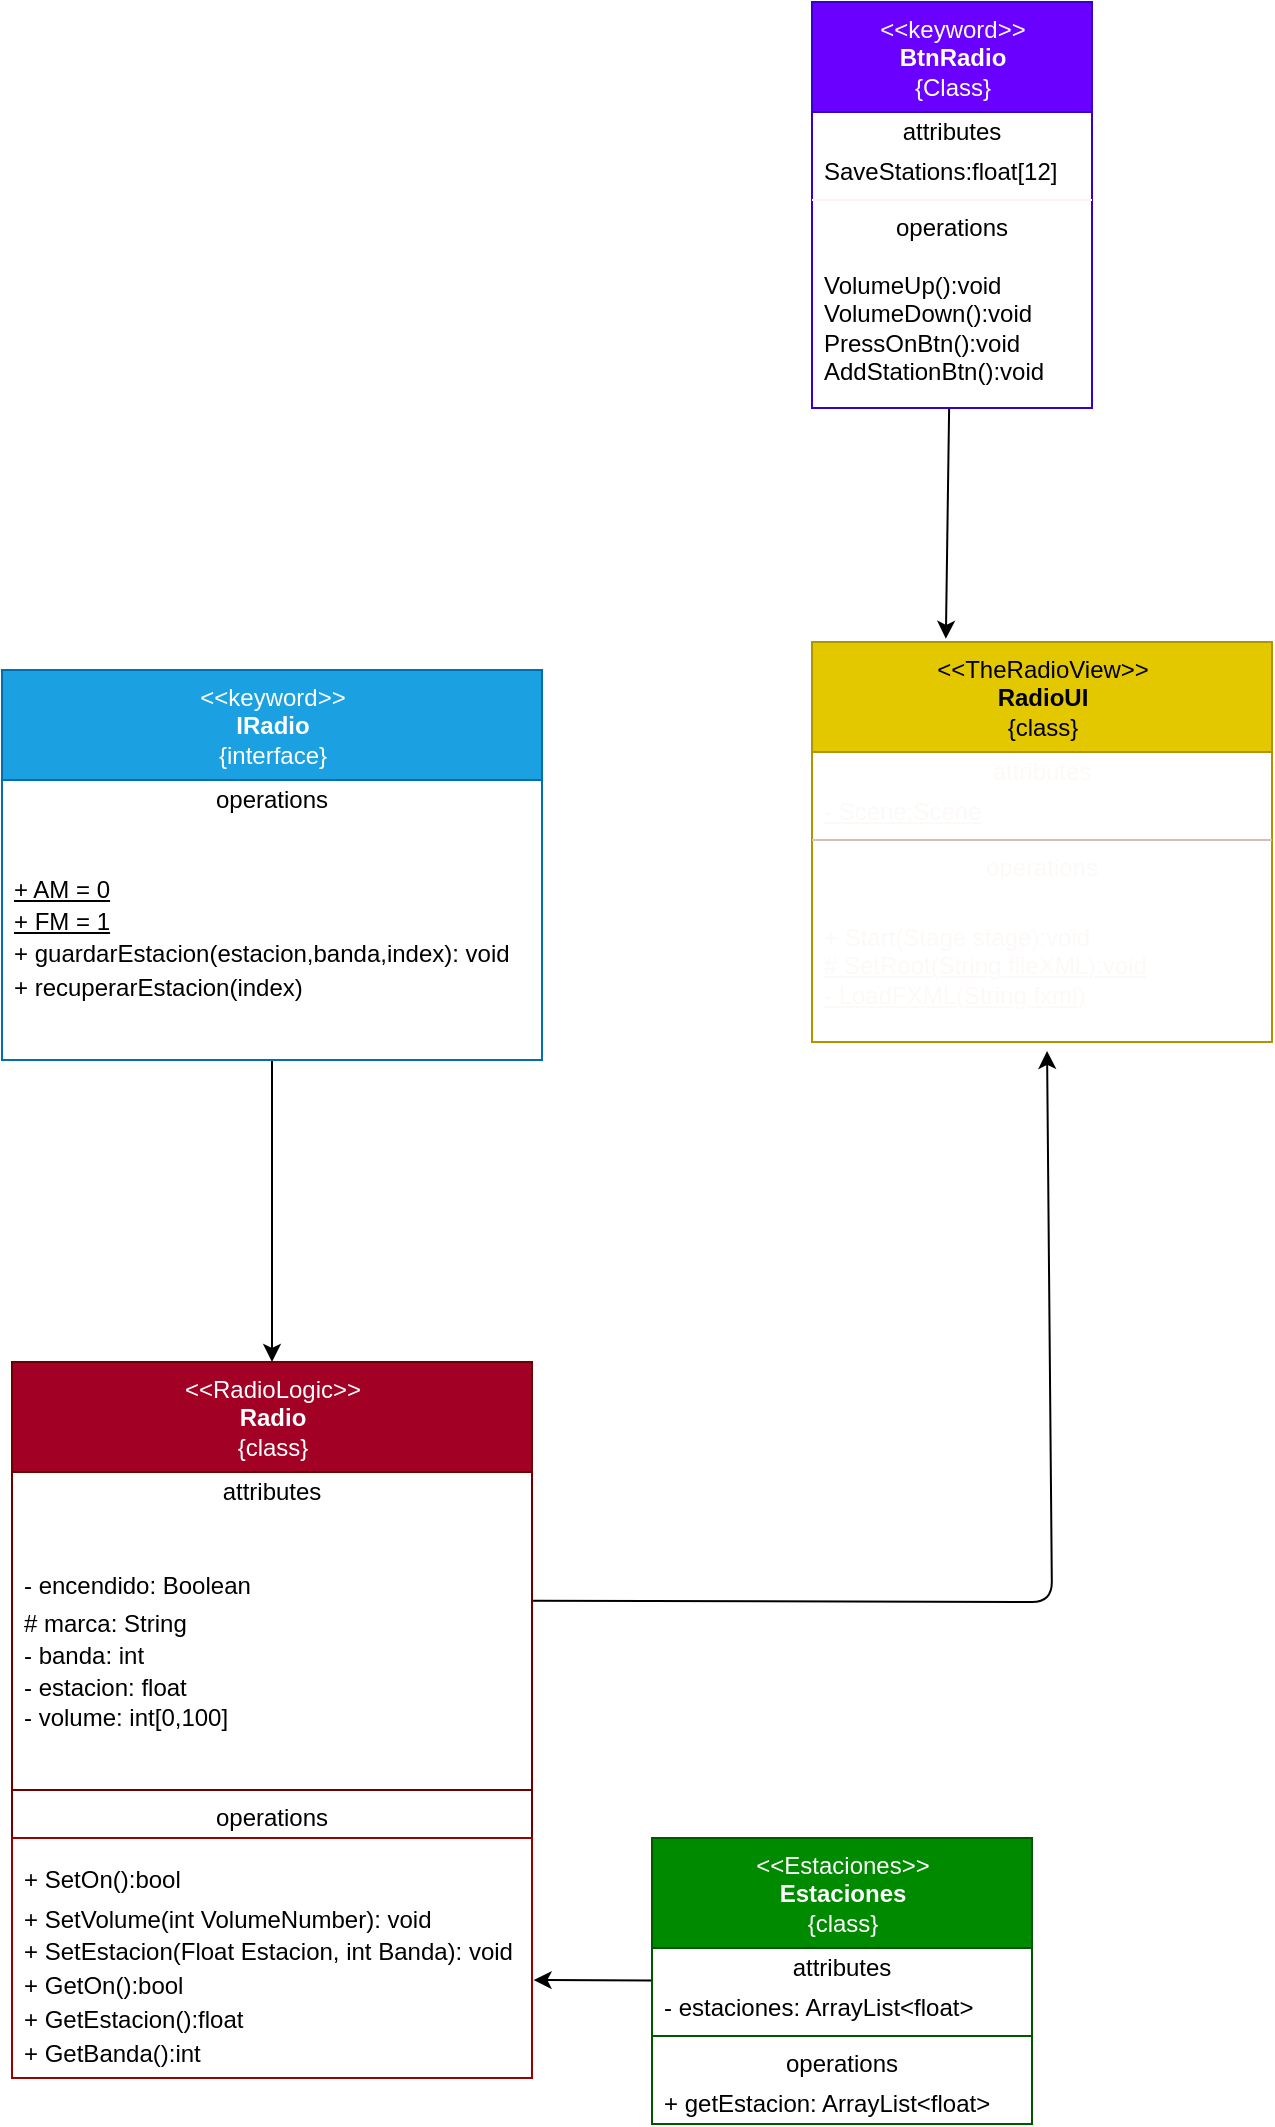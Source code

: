 <mxfile>
    <diagram id="rv9lSFPqjTdXBc9GjLnV" name="UML">
        <mxGraphModel dx="272" dy="1749" grid="1" gridSize="10" guides="1" tooltips="1" connect="1" arrows="1" fold="1" page="1" pageScale="1" pageWidth="850" pageHeight="1100" math="0" shadow="0">
            <root>
                <mxCell id="0"/>
                <mxCell id="1" parent="0"/>
                <mxCell id="76" style="edgeStyle=none;html=1;entryX=0.511;entryY=1.058;entryDx=0;entryDy=0;entryPerimeter=0;" edge="1" parent="1" source="2" target="57">
                    <mxGeometry relative="1" as="geometry">
                        <Array as="points">
                            <mxPoint x="560" y="240"/>
                        </Array>
                    </mxGeometry>
                </mxCell>
                <mxCell id="2" value="&amp;lt;&amp;lt;RadioLogic&amp;gt;&amp;gt;&lt;br&gt;&lt;b&gt;Radio&lt;/b&gt;&lt;br&gt;{class}" style="swimlane;fontStyle=0;align=center;verticalAlign=top;childLayout=stackLayout;horizontal=1;startSize=55;horizontalStack=0;resizeParent=1;resizeParentMax=0;resizeLast=0;collapsible=0;marginBottom=0;html=1;fillColor=#a20025;fontColor=#ffffff;strokeColor=#6F0000;" parent="1" vertex="1">
                    <mxGeometry x="40" y="120" width="260" height="238" as="geometry"/>
                </mxCell>
                <mxCell id="3" value="attributes" style="text;html=1;strokeColor=none;fillColor=none;align=center;verticalAlign=middle;spacingLeft=4;spacingRight=4;overflow=hidden;rotatable=0;points=[[0,0.5],[1,0.5]];portConstraint=eastwest;" parent="2" vertex="1">
                    <mxGeometry y="55" width="260" height="20" as="geometry"/>
                </mxCell>
                <mxCell id="4" value="&lt;p style=&quot;line-height: 100%;&quot;&gt;- encendido: Boolean&lt;/p&gt;&lt;p style=&quot;line-height: 30%;&quot;&gt;&lt;span style=&quot;background-color: initial;&quot;&gt;# marca: String&lt;/span&gt;&lt;/p&gt;&lt;p style=&quot;line-height: 30%;&quot;&gt;- banda: int&lt;/p&gt;&lt;p style=&quot;line-height: 30%;&quot;&gt;- estacion: float&lt;/p&gt;&lt;p style=&quot;line-height: 30%;&quot;&gt;- volume: int[0,100]&lt;/p&gt;" style="text;html=1;strokeColor=none;fillColor=none;align=left;verticalAlign=middle;spacingLeft=4;spacingRight=4;overflow=hidden;rotatable=0;points=[[0,0.5],[1,0.5]];portConstraint=eastwest;" parent="2" vertex="1">
                    <mxGeometry y="75" width="260" height="135" as="geometry"/>
                </mxCell>
                <mxCell id="7" value="" style="line;strokeWidth=1;fillColor=#a20025;align=left;verticalAlign=middle;spacingTop=-1;spacingLeft=3;spacingRight=3;rotatable=0;labelPosition=right;points=[];portConstraint=eastwest;fontColor=#ffffff;strokeColor=#6F0000;" parent="2" vertex="1">
                    <mxGeometry y="210" width="260" height="8" as="geometry"/>
                </mxCell>
                <mxCell id="8" value="operations" style="text;html=1;strokeColor=none;fillColor=none;align=center;verticalAlign=middle;spacingLeft=4;spacingRight=4;overflow=hidden;rotatable=0;points=[[0,0.5],[1,0.5]];portConstraint=eastwest;" parent="2" vertex="1">
                    <mxGeometry y="218" width="260" height="20" as="geometry"/>
                </mxCell>
                <mxCell id="58" style="edgeStyle=none;html=1;entryX=1.003;entryY=0.592;entryDx=0;entryDy=0;entryPerimeter=0;" edge="1" parent="1" source="10" target="9">
                    <mxGeometry relative="1" as="geometry"/>
                </mxCell>
                <mxCell id="10" value="&amp;lt;&amp;lt;Estaciones&amp;gt;&amp;gt;&lt;br&gt;&lt;b&gt;Estaciones&lt;/b&gt;&lt;br&gt;{class}" style="swimlane;fontStyle=0;align=center;verticalAlign=top;childLayout=stackLayout;horizontal=1;startSize=55;horizontalStack=0;resizeParent=1;resizeParentMax=0;resizeLast=0;collapsible=0;marginBottom=0;html=1;fillColor=#008a00;fontColor=#ffffff;strokeColor=#005700;" parent="1" vertex="1">
                    <mxGeometry x="360" y="358" width="190" height="143" as="geometry"/>
                </mxCell>
                <mxCell id="11" value="attributes" style="text;html=1;strokeColor=none;fillColor=none;align=center;verticalAlign=middle;spacingLeft=4;spacingRight=4;overflow=hidden;rotatable=0;points=[[0,0.5],[1,0.5]];portConstraint=eastwest;" parent="10" vertex="1">
                    <mxGeometry y="55" width="190" height="20" as="geometry"/>
                </mxCell>
                <mxCell id="12" value="- estaciones: ArrayList&amp;lt;float&amp;gt;" style="text;html=1;strokeColor=none;fillColor=none;align=left;verticalAlign=middle;spacingLeft=4;spacingRight=4;overflow=hidden;rotatable=0;points=[[0,0.5],[1,0.5]];portConstraint=eastwest;" parent="10" vertex="1">
                    <mxGeometry y="75" width="190" height="20" as="geometry"/>
                </mxCell>
                <mxCell id="15" value="" style="line;strokeWidth=1;fillColor=#008a00;align=left;verticalAlign=middle;spacingTop=-1;spacingLeft=3;spacingRight=3;rotatable=0;labelPosition=right;points=[];portConstraint=eastwest;fontColor=#ffffff;strokeColor=#005700;" parent="10" vertex="1">
                    <mxGeometry y="95" width="190" height="8" as="geometry"/>
                </mxCell>
                <mxCell id="16" value="operations" style="text;html=1;strokeColor=none;fillColor=none;align=center;verticalAlign=middle;spacingLeft=4;spacingRight=4;overflow=hidden;rotatable=0;points=[[0,0.5],[1,0.5]];portConstraint=eastwest;" parent="10" vertex="1">
                    <mxGeometry y="103" width="190" height="20" as="geometry"/>
                </mxCell>
                <mxCell id="17" value="+ getEstacion: ArrayList&amp;lt;float&amp;gt;" style="text;html=1;strokeColor=none;fillColor=none;align=left;verticalAlign=middle;spacingLeft=4;spacingRight=4;overflow=hidden;rotatable=0;points=[[0,0.5],[1,0.5]];portConstraint=eastwest;" parent="10" vertex="1">
                    <mxGeometry y="123" width="190" height="20" as="geometry"/>
                </mxCell>
                <mxCell id="28" style="edgeStyle=none;html=1;entryX=0.5;entryY=0;entryDx=0;entryDy=0;fontColor=#B3B3B3;" parent="1" source="19" target="2" edge="1">
                    <mxGeometry relative="1" as="geometry"/>
                </mxCell>
                <mxCell id="19" value="&amp;lt;&amp;lt;keyword&amp;gt;&amp;gt;&lt;br&gt;&lt;b&gt;IRadio&lt;/b&gt;&lt;br&gt;{interface}" style="swimlane;fontStyle=0;align=center;verticalAlign=top;childLayout=stackLayout;horizontal=1;startSize=55;horizontalStack=0;resizeParent=1;resizeParentMax=0;resizeLast=0;collapsible=0;marginBottom=0;html=1;fillColor=#1ba1e2;fontColor=#ffffff;strokeColor=#006EAF;" parent="1" vertex="1">
                    <mxGeometry x="35" y="-226" width="270" height="195" as="geometry"/>
                </mxCell>
                <mxCell id="25" value="operations" style="text;html=1;strokeColor=none;fillColor=none;align=center;verticalAlign=middle;spacingLeft=4;spacingRight=4;overflow=hidden;rotatable=0;points=[[0,0.5],[1,0.5]];portConstraint=eastwest;" parent="19" vertex="1">
                    <mxGeometry y="55" width="270" height="20" as="geometry"/>
                </mxCell>
                <mxCell id="26" value="&lt;p style=&quot;line-height: 3.6px;&quot;&gt;&lt;u&gt;+ AM = 0&lt;/u&gt;&lt;/p&gt;&lt;p style=&quot;line-height: 3.6px;&quot;&gt;&lt;u&gt;+ FM = 1&lt;/u&gt;&lt;/p&gt;&lt;p style=&quot;line-height: 4.8px;&quot;&gt;+ guardarEstacion(estacion,banda,index): void&lt;/p&gt;&lt;p style=&quot;line-height: 4.8px;&quot;&gt;+ recuperarEstacion(index)&lt;/p&gt;" style="text;html=1;strokeColor=none;fillColor=none;align=left;verticalAlign=middle;spacingLeft=4;spacingRight=4;overflow=hidden;rotatable=0;points=[[0,0.5],[1,0.5]];portConstraint=eastwest;" parent="19" vertex="1">
                    <mxGeometry y="75" width="270" height="120" as="geometry"/>
                </mxCell>
                <mxCell id="9" value="&lt;p style=&quot;line-height: 12px;&quot;&gt;+ SetOn():bool&lt;/p&gt;&lt;p style=&quot;line-height: 4.8px;&quot;&gt;+ SetVolume(int VolumeNumber): void&lt;/p&gt;&lt;p style=&quot;line-height: 4.8px;&quot;&gt;+ SetEstacion(Float Estacion, int Banda): void&lt;/p&gt;&lt;p style=&quot;line-height: 4.8px;&quot;&gt;+&lt;strong&gt;&amp;nbsp;&lt;/strong&gt;GetOn():bool&lt;/p&gt;&lt;p style=&quot;line-height: 4.8px;&quot;&gt;+ GetEstacion():float&lt;/p&gt;&lt;p style=&quot;line-height: 4.8px;&quot;&gt;+ GetBanda():int&lt;/p&gt;&lt;p style=&quot;line-height: 4.8px;&quot;&gt;+ GetVolume():int&lt;/p&gt;&lt;p style=&quot;line-height: 4.8px;&quot;&gt;&lt;br&gt;&lt;/p&gt;&lt;p style=&quot;line-height: 4.8px;&quot;&gt;&lt;br&gt;&lt;/p&gt;" style="text;html=1;strokeColor=#990000;fillColor=none;align=left;verticalAlign=middle;spacingLeft=4;spacingRight=4;overflow=hidden;rotatable=0;points=[[0,0.5],[1,0.5]];portConstraint=eastwest;" parent="1" vertex="1">
                    <mxGeometry x="40" y="358" width="260" height="120" as="geometry"/>
                </mxCell>
                <mxCell id="50" value="&amp;lt;&amp;lt;TheRadioView&amp;gt;&amp;gt;&lt;br&gt;&lt;b&gt;RadioUI&lt;/b&gt;&lt;br&gt;{class}" style="swimlane;fontStyle=0;align=center;verticalAlign=top;childLayout=stackLayout;horizontal=1;startSize=55;horizontalStack=0;resizeParent=1;resizeParentMax=0;resizeLast=0;collapsible=0;marginBottom=0;html=1;strokeColor=#B09500;fontColor=#000000;fillColor=#e3c800;" parent="1" vertex="1">
                    <mxGeometry x="440" y="-240" width="230" height="200" as="geometry"/>
                </mxCell>
                <mxCell id="51" value="attributes" style="text;html=1;strokeColor=none;fillColor=none;align=center;verticalAlign=middle;spacingLeft=4;spacingRight=4;overflow=hidden;rotatable=0;points=[[0,0.5],[1,0.5]];portConstraint=eastwest;fontColor=#FCF9F7;" parent="50" vertex="1">
                    <mxGeometry y="55" width="230" height="20" as="geometry"/>
                </mxCell>
                <mxCell id="52" value="&lt;u&gt;- Scene:Scene&lt;/u&gt;" style="text;html=1;strokeColor=none;fillColor=none;align=left;verticalAlign=middle;spacingLeft=4;spacingRight=4;overflow=hidden;rotatable=0;points=[[0,0.5],[1,0.5]];portConstraint=eastwest;fontColor=#FCF9F7;" parent="50" vertex="1">
                    <mxGeometry y="75" width="230" height="20" as="geometry"/>
                </mxCell>
                <mxCell id="55" value="" style="line;strokeWidth=1;fillColor=none;align=left;verticalAlign=middle;spacingTop=-1;spacingLeft=3;spacingRight=3;rotatable=0;labelPosition=right;points=[];portConstraint=eastwest;strokeColor=#D3BEBE;fontColor=#FCF9F7;" parent="50" vertex="1">
                    <mxGeometry y="95" width="230" height="8" as="geometry"/>
                </mxCell>
                <mxCell id="56" value="operations" style="text;html=1;strokeColor=none;fillColor=none;align=center;verticalAlign=middle;spacingLeft=4;spacingRight=4;overflow=hidden;rotatable=0;points=[[0,0.5],[1,0.5]];portConstraint=eastwest;fontColor=#FCF9F7;" parent="50" vertex="1">
                    <mxGeometry y="103" width="230" height="20" as="geometry"/>
                </mxCell>
                <mxCell id="57" value="+ Start(Stage stage):void&lt;br&gt;&lt;u&gt;# SetRoot(String fileXML):void&lt;br&gt;- LoadFXML(String fxml)&lt;/u&gt;" style="text;html=1;strokeColor=none;fillColor=none;align=left;verticalAlign=middle;spacingLeft=4;spacingRight=4;overflow=hidden;rotatable=0;points=[[0,0.5],[1,0.5]];portConstraint=eastwest;fontColor=#FCF9F7;" parent="50" vertex="1">
                    <mxGeometry y="123" width="230" height="77" as="geometry"/>
                </mxCell>
                <mxCell id="75" style="edgeStyle=none;html=1;entryX=0.291;entryY=-0.008;entryDx=0;entryDy=0;entryPerimeter=0;" edge="1" parent="1" source="67" target="50">
                    <mxGeometry relative="1" as="geometry"/>
                </mxCell>
                <mxCell id="67" value="&amp;lt;&amp;lt;keyword&amp;gt;&amp;gt;&lt;br&gt;&lt;b&gt;BtnRadio&lt;/b&gt;&lt;br&gt;{Class}" style="swimlane;fontStyle=0;align=center;verticalAlign=top;childLayout=stackLayout;horizontal=1;startSize=55;horizontalStack=0;resizeParent=1;resizeParentMax=0;resizeLast=0;collapsible=0;marginBottom=0;html=1;strokeColor=#3700CC;fillColor=#6a00ff;fontColor=#ffffff;" vertex="1" parent="1">
                    <mxGeometry x="440" y="-560" width="140" height="203" as="geometry"/>
                </mxCell>
                <mxCell id="68" value="attributes" style="text;html=1;strokeColor=none;fillColor=none;align=center;verticalAlign=middle;spacingLeft=4;spacingRight=4;overflow=hidden;rotatable=0;points=[[0,0.5],[1,0.5]];portConstraint=eastwest;" vertex="1" parent="67">
                    <mxGeometry y="55" width="140" height="20" as="geometry"/>
                </mxCell>
                <mxCell id="69" value="SaveStations:float[12]" style="text;html=1;strokeColor=none;fillColor=none;align=left;verticalAlign=middle;spacingLeft=4;spacingRight=4;overflow=hidden;rotatable=0;points=[[0,0.5],[1,0.5]];portConstraint=eastwest;" vertex="1" parent="67">
                    <mxGeometry y="75" width="140" height="20" as="geometry"/>
                </mxCell>
                <mxCell id="72" value="" style="line;strokeWidth=1;fillColor=none;align=left;verticalAlign=middle;spacingTop=-1;spacingLeft=3;spacingRight=3;rotatable=0;labelPosition=right;points=[];portConstraint=eastwest;strokeColor=#FFF2F2;" vertex="1" parent="67">
                    <mxGeometry y="95" width="140" height="8" as="geometry"/>
                </mxCell>
                <mxCell id="73" value="operations" style="text;html=1;strokeColor=none;fillColor=none;align=center;verticalAlign=middle;spacingLeft=4;spacingRight=4;overflow=hidden;rotatable=0;points=[[0,0.5],[1,0.5]];portConstraint=eastwest;" vertex="1" parent="67">
                    <mxGeometry y="103" width="140" height="20" as="geometry"/>
                </mxCell>
                <mxCell id="74" value="VolumeUp():void&lt;br&gt;VolumeDown():void&lt;br&gt;PressOnBtn():void&lt;br&gt;AddStationBtn():void&lt;br&gt;" style="text;html=1;strokeColor=none;fillColor=none;align=left;verticalAlign=middle;spacingLeft=4;spacingRight=4;overflow=hidden;rotatable=0;points=[[0,0.5],[1,0.5]];portConstraint=eastwest;" vertex="1" parent="67">
                    <mxGeometry y="123" width="140" height="80" as="geometry"/>
                </mxCell>
            </root>
        </mxGraphModel>
    </diagram>
</mxfile>